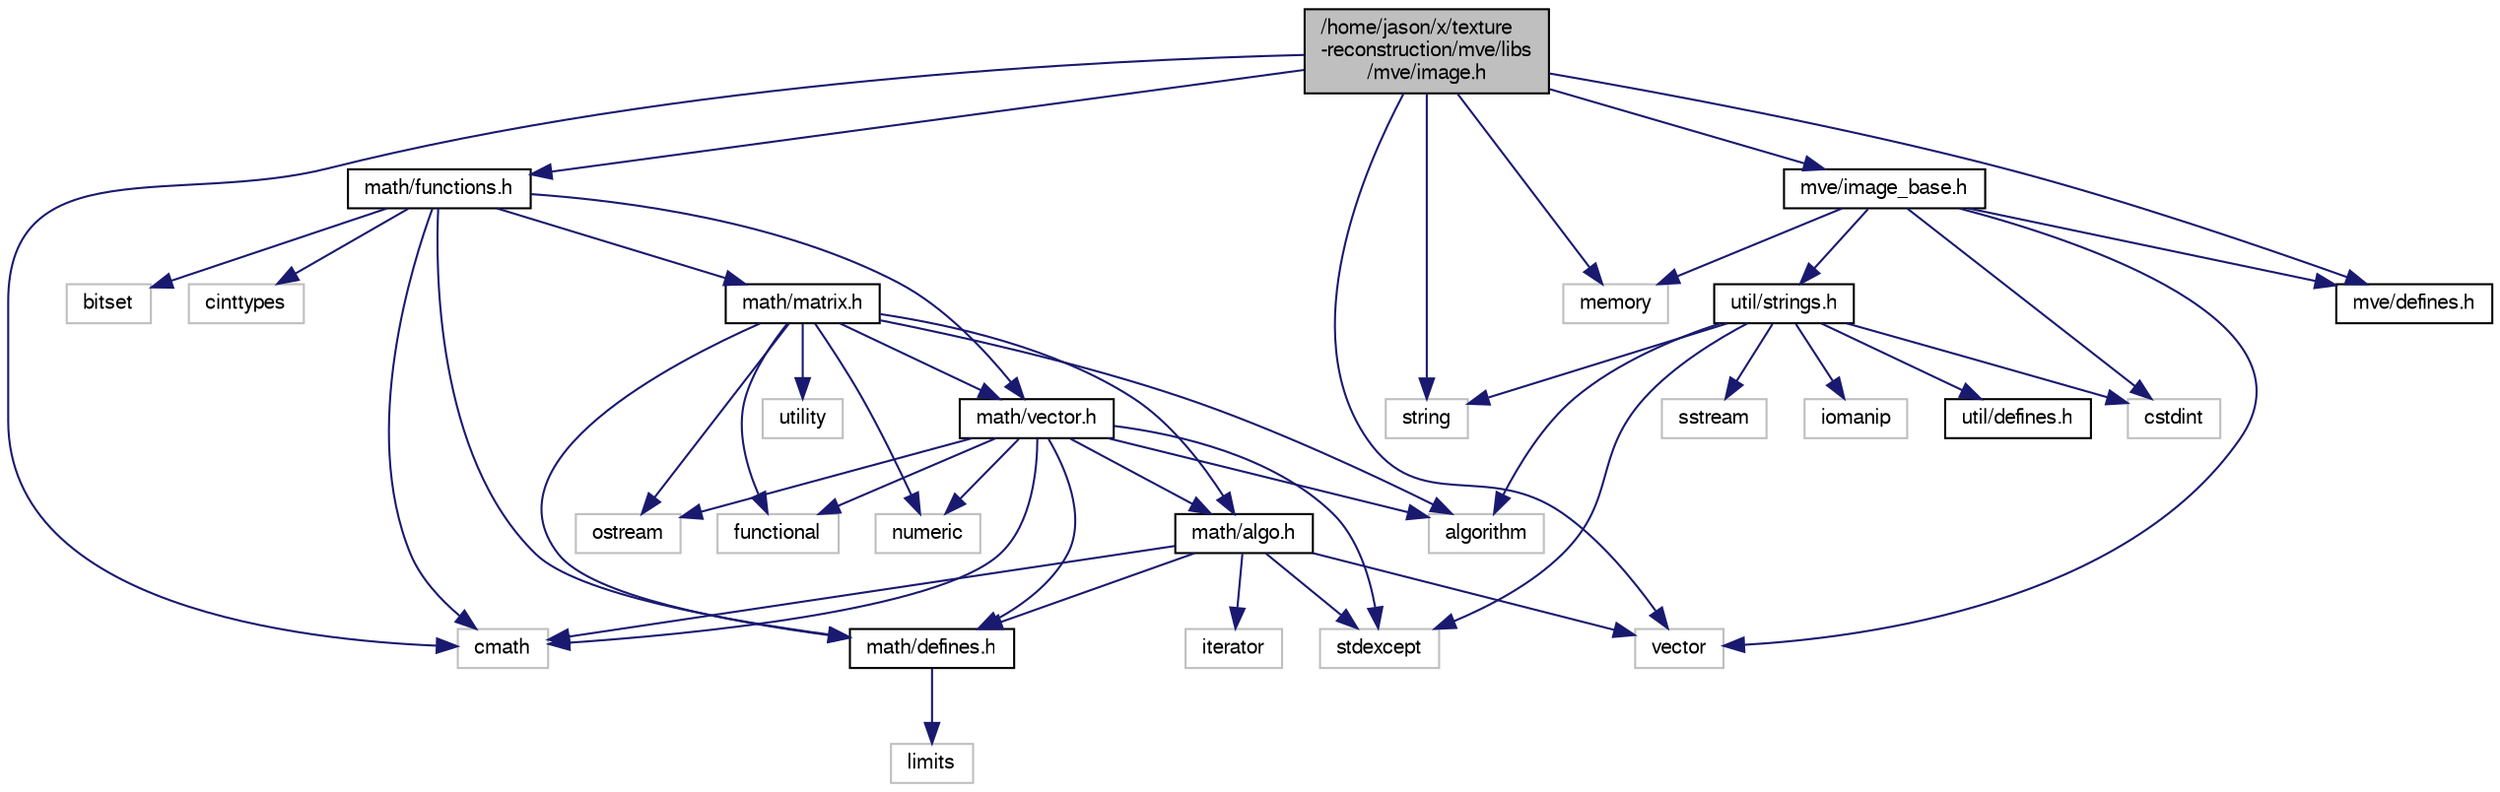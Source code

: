 digraph "/home/jason/x/texture-reconstruction/mve/libs/mve/image.h"
{
  edge [fontname="FreeSans",fontsize="10",labelfontname="FreeSans",labelfontsize="10"];
  node [fontname="FreeSans",fontsize="10",shape=record];
  Node0 [label="/home/jason/x/texture\l-reconstruction/mve/libs\l/mve/image.h",height=0.2,width=0.4,color="black", fillcolor="grey75", style="filled", fontcolor="black"];
  Node0 -> Node1 [color="midnightblue",fontsize="10",style="solid",fontname="FreeSans"];
  Node1 [label="string",height=0.2,width=0.4,color="grey75", fillcolor="white", style="filled"];
  Node0 -> Node2 [color="midnightblue",fontsize="10",style="solid",fontname="FreeSans"];
  Node2 [label="vector",height=0.2,width=0.4,color="grey75", fillcolor="white", style="filled"];
  Node0 -> Node3 [color="midnightblue",fontsize="10",style="solid",fontname="FreeSans"];
  Node3 [label="memory",height=0.2,width=0.4,color="grey75", fillcolor="white", style="filled"];
  Node0 -> Node4 [color="midnightblue",fontsize="10",style="solid",fontname="FreeSans"];
  Node4 [label="math/functions.h",height=0.2,width=0.4,color="black", fillcolor="white", style="filled",URL="$functions_8h.html"];
  Node4 -> Node5 [color="midnightblue",fontsize="10",style="solid",fontname="FreeSans"];
  Node5 [label="bitset",height=0.2,width=0.4,color="grey75", fillcolor="white", style="filled"];
  Node4 -> Node6 [color="midnightblue",fontsize="10",style="solid",fontname="FreeSans"];
  Node6 [label="cmath",height=0.2,width=0.4,color="grey75", fillcolor="white", style="filled"];
  Node4 -> Node7 [color="midnightblue",fontsize="10",style="solid",fontname="FreeSans"];
  Node7 [label="cinttypes",height=0.2,width=0.4,color="grey75", fillcolor="white", style="filled"];
  Node4 -> Node8 [color="midnightblue",fontsize="10",style="solid",fontname="FreeSans"];
  Node8 [label="math/defines.h",height=0.2,width=0.4,color="black", fillcolor="white", style="filled",URL="$math_2defines_8h.html"];
  Node8 -> Node9 [color="midnightblue",fontsize="10",style="solid",fontname="FreeSans"];
  Node9 [label="limits",height=0.2,width=0.4,color="grey75", fillcolor="white", style="filled"];
  Node4 -> Node10 [color="midnightblue",fontsize="10",style="solid",fontname="FreeSans"];
  Node10 [label="math/vector.h",height=0.2,width=0.4,color="black", fillcolor="white", style="filled",URL="$vector_8h.html"];
  Node10 -> Node11 [color="midnightblue",fontsize="10",style="solid",fontname="FreeSans"];
  Node11 [label="algorithm",height=0.2,width=0.4,color="grey75", fillcolor="white", style="filled"];
  Node10 -> Node12 [color="midnightblue",fontsize="10",style="solid",fontname="FreeSans"];
  Node12 [label="functional",height=0.2,width=0.4,color="grey75", fillcolor="white", style="filled"];
  Node10 -> Node13 [color="midnightblue",fontsize="10",style="solid",fontname="FreeSans"];
  Node13 [label="stdexcept",height=0.2,width=0.4,color="grey75", fillcolor="white", style="filled"];
  Node10 -> Node14 [color="midnightblue",fontsize="10",style="solid",fontname="FreeSans"];
  Node14 [label="numeric",height=0.2,width=0.4,color="grey75", fillcolor="white", style="filled"];
  Node10 -> Node6 [color="midnightblue",fontsize="10",style="solid",fontname="FreeSans"];
  Node10 -> Node15 [color="midnightblue",fontsize="10",style="solid",fontname="FreeSans"];
  Node15 [label="ostream",height=0.2,width=0.4,color="grey75", fillcolor="white", style="filled"];
  Node10 -> Node8 [color="midnightblue",fontsize="10",style="solid",fontname="FreeSans"];
  Node10 -> Node16 [color="midnightblue",fontsize="10",style="solid",fontname="FreeSans"];
  Node16 [label="math/algo.h",height=0.2,width=0.4,color="black", fillcolor="white", style="filled",URL="$algo_8h.html"];
  Node16 -> Node6 [color="midnightblue",fontsize="10",style="solid",fontname="FreeSans"];
  Node16 -> Node2 [color="midnightblue",fontsize="10",style="solid",fontname="FreeSans"];
  Node16 -> Node17 [color="midnightblue",fontsize="10",style="solid",fontname="FreeSans"];
  Node17 [label="iterator",height=0.2,width=0.4,color="grey75", fillcolor="white", style="filled"];
  Node16 -> Node13 [color="midnightblue",fontsize="10",style="solid",fontname="FreeSans"];
  Node16 -> Node8 [color="midnightblue",fontsize="10",style="solid",fontname="FreeSans"];
  Node4 -> Node18 [color="midnightblue",fontsize="10",style="solid",fontname="FreeSans"];
  Node18 [label="math/matrix.h",height=0.2,width=0.4,color="black", fillcolor="white", style="filled",URL="$matrix_8h.html"];
  Node18 -> Node11 [color="midnightblue",fontsize="10",style="solid",fontname="FreeSans"];
  Node18 -> Node12 [color="midnightblue",fontsize="10",style="solid",fontname="FreeSans"];
  Node18 -> Node19 [color="midnightblue",fontsize="10",style="solid",fontname="FreeSans"];
  Node19 [label="utility",height=0.2,width=0.4,color="grey75", fillcolor="white", style="filled"];
  Node18 -> Node14 [color="midnightblue",fontsize="10",style="solid",fontname="FreeSans"];
  Node18 -> Node15 [color="midnightblue",fontsize="10",style="solid",fontname="FreeSans"];
  Node18 -> Node8 [color="midnightblue",fontsize="10",style="solid",fontname="FreeSans"];
  Node18 -> Node16 [color="midnightblue",fontsize="10",style="solid",fontname="FreeSans"];
  Node18 -> Node10 [color="midnightblue",fontsize="10",style="solid",fontname="FreeSans"];
  Node0 -> Node20 [color="midnightblue",fontsize="10",style="solid",fontname="FreeSans"];
  Node20 [label="mve/defines.h",height=0.2,width=0.4,color="black", fillcolor="white", style="filled",URL="$mve_2defines_8h.html"];
  Node0 -> Node21 [color="midnightblue",fontsize="10",style="solid",fontname="FreeSans"];
  Node21 [label="mve/image_base.h",height=0.2,width=0.4,color="black", fillcolor="white", style="filled",URL="$image__base_8h.html"];
  Node21 -> Node22 [color="midnightblue",fontsize="10",style="solid",fontname="FreeSans"];
  Node22 [label="cstdint",height=0.2,width=0.4,color="grey75", fillcolor="white", style="filled"];
  Node21 -> Node3 [color="midnightblue",fontsize="10",style="solid",fontname="FreeSans"];
  Node21 -> Node2 [color="midnightblue",fontsize="10",style="solid",fontname="FreeSans"];
  Node21 -> Node23 [color="midnightblue",fontsize="10",style="solid",fontname="FreeSans"];
  Node23 [label="util/strings.h",height=0.2,width=0.4,color="black", fillcolor="white", style="filled",URL="$strings_8h.html"];
  Node23 -> Node24 [color="midnightblue",fontsize="10",style="solid",fontname="FreeSans"];
  Node24 [label="sstream",height=0.2,width=0.4,color="grey75", fillcolor="white", style="filled"];
  Node23 -> Node1 [color="midnightblue",fontsize="10",style="solid",fontname="FreeSans"];
  Node23 -> Node25 [color="midnightblue",fontsize="10",style="solid",fontname="FreeSans"];
  Node25 [label="iomanip",height=0.2,width=0.4,color="grey75", fillcolor="white", style="filled"];
  Node23 -> Node13 [color="midnightblue",fontsize="10",style="solid",fontname="FreeSans"];
  Node23 -> Node11 [color="midnightblue",fontsize="10",style="solid",fontname="FreeSans"];
  Node23 -> Node22 [color="midnightblue",fontsize="10",style="solid",fontname="FreeSans"];
  Node23 -> Node26 [color="midnightblue",fontsize="10",style="solid",fontname="FreeSans"];
  Node26 [label="util/defines.h",height=0.2,width=0.4,color="black", fillcolor="white", style="filled",URL="$util_2defines_8h.html"];
  Node21 -> Node20 [color="midnightblue",fontsize="10",style="solid",fontname="FreeSans"];
  Node0 -> Node6 [color="midnightblue",fontsize="10",style="solid",fontname="FreeSans"];
}
